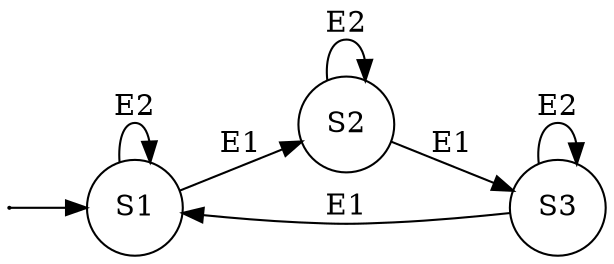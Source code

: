# Super Simple State Machine
# generate: dot -Tpng -o simple.png simple.dot

digraph Game {
    node [shape="circle"];
    rankdir=LR

    S [label="",width=0.01]

    S -> S1
    S1 -> S1 [label="E2"]
    S1 -> S2 [label="E1"]
    
    S2 -> S2 [label="E2"]
    S2 -> S3 [label="E1"]

    S3 -> S3 [label="E2"]
    S3 -> S1 [label="E1"]
}
